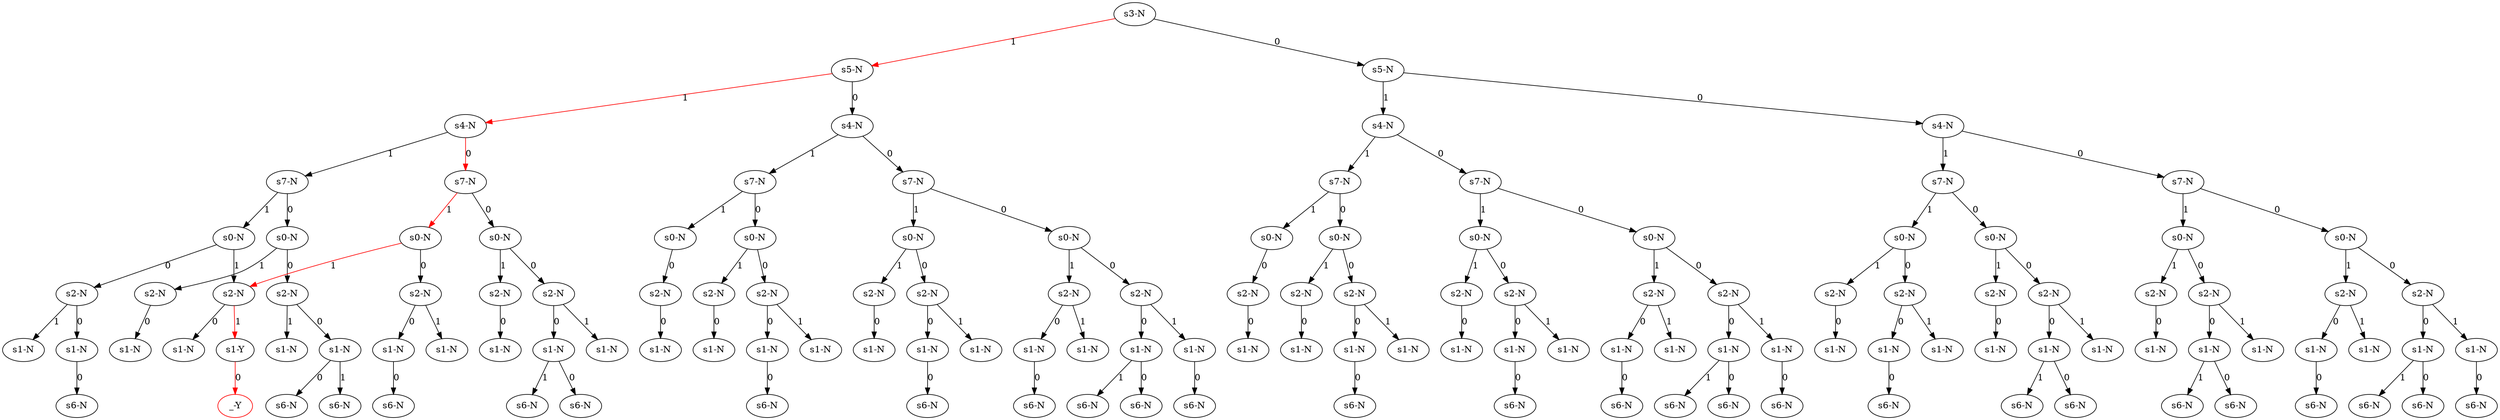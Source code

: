 strict digraph G {
  1 [ label="s3-N" ];
  2 [ label="s5-N" ];
  3 [ label="s4-N" ];
  4 [ label="s7-N" ];
  5 [ label="s0-N" ];
  6 [ label="s2-N" ];
  7 [ label="s1-Y" ];
  8 [ color="red" label="_-Y" ];
  9 [ label="s1-N" ];
  10 [ label="s2-N" ];
  11 [ label="s1-N" ];
  12 [ label="s1-N" ];
  13 [ label="s6-N" ];
  14 [ label="s0-N" ];
  15 [ label="s2-N" ];
  16 [ label="s1-N" ];
  17 [ label="s2-N" ];
  18 [ label="s1-N" ];
  19 [ label="s1-N" ];
  20 [ label="s6-N" ];
  21 [ label="s6-N" ];
  22 [ label="s7-N" ];
  23 [ label="s0-N" ];
  24 [ label="s2-N" ];
  25 [ label="s1-N" ];
  26 [ label="s1-N" ];
  27 [ label="s6-N" ];
  28 [ label="s0-N" ];
  29 [ label="s2-N" ];
  30 [ label="s1-N" ];
  31 [ label="s2-N" ];
  32 [ label="s1-N" ];
  33 [ label="s1-N" ];
  34 [ label="s6-N" ];
  35 [ label="s6-N" ];
  36 [ label="s4-N" ];
  37 [ label="s7-N" ];
  38 [ label="s0-N" ];
  39 [ label="s2-N" ];
  40 [ label="s1-N" ];
  41 [ label="s0-N" ];
  42 [ label="s2-N" ];
  43 [ label="s1-N" ];
  44 [ label="s2-N" ];
  45 [ label="s1-N" ];
  46 [ label="s1-N" ];
  47 [ label="s6-N" ];
  48 [ label="s7-N" ];
  49 [ label="s0-N" ];
  50 [ label="s2-N" ];
  51 [ label="s1-N" ];
  52 [ label="s2-N" ];
  53 [ label="s1-N" ];
  54 [ label="s1-N" ];
  55 [ label="s6-N" ];
  56 [ label="s0-N" ];
  57 [ label="s2-N" ];
  58 [ label="s1-N" ];
  59 [ label="s1-N" ];
  60 [ label="s6-N" ];
  61 [ label="s2-N" ];
  62 [ label="s1-N" ];
  63 [ label="s6-N" ];
  64 [ label="s1-N" ];
  65 [ label="s6-N" ];
  66 [ label="s6-N" ];
  67 [ label="s5-N" ];
  68 [ label="s4-N" ];
  69 [ label="s7-N" ];
  70 [ label="s0-N" ];
  71 [ label="s2-N" ];
  72 [ label="s1-N" ];
  73 [ label="s0-N" ];
  74 [ label="s2-N" ];
  75 [ label="s1-N" ];
  76 [ label="s2-N" ];
  77 [ label="s1-N" ];
  78 [ label="s1-N" ];
  79 [ label="s6-N" ];
  80 [ label="s7-N" ];
  81 [ label="s0-N" ];
  82 [ label="s2-N" ];
  83 [ label="s1-N" ];
  84 [ label="s2-N" ];
  85 [ label="s1-N" ];
  86 [ label="s1-N" ];
  87 [ label="s6-N" ];
  88 [ label="s0-N" ];
  89 [ label="s2-N" ];
  90 [ label="s1-N" ];
  91 [ label="s1-N" ];
  92 [ label="s6-N" ];
  93 [ label="s2-N" ];
  94 [ label="s1-N" ];
  95 [ label="s6-N" ];
  96 [ label="s1-N" ];
  97 [ label="s6-N" ];
  98 [ label="s6-N" ];
  99 [ label="s4-N" ];
  100 [ label="s7-N" ];
  101 [ label="s0-N" ];
  102 [ label="s2-N" ];
  103 [ label="s1-N" ];
  104 [ label="s2-N" ];
  105 [ label="s1-N" ];
  106 [ label="s1-N" ];
  107 [ label="s6-N" ];
  108 [ label="s0-N" ];
  109 [ label="s2-N" ];
  110 [ label="s1-N" ];
  111 [ label="s2-N" ];
  112 [ label="s1-N" ];
  113 [ label="s1-N" ];
  114 [ label="s6-N" ];
  115 [ label="s6-N" ];
  116 [ label="s7-N" ];
  117 [ label="s0-N" ];
  118 [ label="s2-N" ];
  119 [ label="s1-N" ];
  120 [ label="s2-N" ];
  121 [ label="s1-N" ];
  122 [ label="s1-N" ];
  123 [ label="s6-N" ];
  124 [ label="s6-N" ];
  125 [ label="s0-N" ];
  126 [ label="s2-N" ];
  127 [ label="s1-N" ];
  128 [ label="s1-N" ];
  129 [ label="s6-N" ];
  130 [ label="s2-N" ];
  131 [ label="s1-N" ];
  132 [ label="s6-N" ];
  133 [ label="s1-N" ];
  134 [ label="s6-N" ];
  135 [ label="s6-N" ];
  7 -> 8 [ color="red" label="0" ];
  6 -> 7 [ color="red" label="1" ];
  6 -> 9 [ label="0" ];
  5 -> 6 [ label="1" ];
  10 -> 11 [ label="1" ];
  12 -> 13 [ label="0" ];
  10 -> 12 [ label="0" ];
  5 -> 10 [ label="0" ];
  4 -> 5 [ label="1" ];
  15 -> 16 [ label="0" ];
  14 -> 15 [ label="1" ];
  17 -> 18 [ label="1" ];
  19 -> 20 [ label="1" ];
  19 -> 21 [ label="0" ];
  17 -> 19 [ label="0" ];
  14 -> 17 [ label="0" ];
  4 -> 14 [ label="0" ];
  3 -> 4 [ label="1" ];
  23 -> 6 [ color="red" label="1" ];
  24 -> 25 [ label="1" ];
  26 -> 27 [ label="0" ];
  24 -> 26 [ label="0" ];
  23 -> 24 [ label="0" ];
  22 -> 23 [ color="red" label="1" ];
  29 -> 30 [ label="0" ];
  28 -> 29 [ label="1" ];
  31 -> 32 [ label="1" ];
  33 -> 34 [ label="1" ];
  33 -> 35 [ label="0" ];
  31 -> 33 [ label="0" ];
  28 -> 31 [ label="0" ];
  22 -> 28 [ label="0" ];
  3 -> 22 [ color="red" label="0" ];
  2 -> 3 [ color="red" label="1" ];
  39 -> 40 [ label="0" ];
  38 -> 39 [ label="0" ];
  37 -> 38 [ label="1" ];
  42 -> 43 [ label="0" ];
  41 -> 42 [ label="1" ];
  44 -> 45 [ label="1" ];
  46 -> 47 [ label="0" ];
  44 -> 46 [ label="0" ];
  41 -> 44 [ label="0" ];
  37 -> 41 [ label="0" ];
  36 -> 37 [ label="1" ];
  50 -> 51 [ label="0" ];
  49 -> 50 [ label="1" ];
  52 -> 53 [ label="1" ];
  54 -> 55 [ label="0" ];
  52 -> 54 [ label="0" ];
  49 -> 52 [ label="0" ];
  48 -> 49 [ label="1" ];
  57 -> 58 [ label="1" ];
  59 -> 60 [ label="0" ];
  57 -> 59 [ label="0" ];
  56 -> 57 [ label="1" ];
  62 -> 63 [ label="0" ];
  61 -> 62 [ label="1" ];
  64 -> 65 [ label="1" ];
  64 -> 66 [ label="0" ];
  61 -> 64 [ label="0" ];
  56 -> 61 [ label="0" ];
  48 -> 56 [ label="0" ];
  36 -> 48 [ label="0" ];
  2 -> 36 [ label="0" ];
  1 -> 2 [ color="red" label="1" ];
  71 -> 72 [ label="0" ];
  70 -> 71 [ label="0" ];
  69 -> 70 [ label="1" ];
  74 -> 75 [ label="0" ];
  73 -> 74 [ label="1" ];
  76 -> 77 [ label="1" ];
  78 -> 79 [ label="0" ];
  76 -> 78 [ label="0" ];
  73 -> 76 [ label="0" ];
  69 -> 73 [ label="0" ];
  68 -> 69 [ label="1" ];
  82 -> 83 [ label="0" ];
  81 -> 82 [ label="1" ];
  84 -> 85 [ label="1" ];
  86 -> 87 [ label="0" ];
  84 -> 86 [ label="0" ];
  81 -> 84 [ label="0" ];
  80 -> 81 [ label="1" ];
  89 -> 90 [ label="1" ];
  91 -> 92 [ label="0" ];
  89 -> 91 [ label="0" ];
  88 -> 89 [ label="1" ];
  94 -> 95 [ label="0" ];
  93 -> 94 [ label="1" ];
  96 -> 97 [ label="1" ];
  96 -> 98 [ label="0" ];
  93 -> 96 [ label="0" ];
  88 -> 93 [ label="0" ];
  80 -> 88 [ label="0" ];
  68 -> 80 [ label="0" ];
  67 -> 68 [ label="1" ];
  102 -> 103 [ label="0" ];
  101 -> 102 [ label="1" ];
  104 -> 105 [ label="1" ];
  106 -> 107 [ label="0" ];
  104 -> 106 [ label="0" ];
  101 -> 104 [ label="0" ];
  100 -> 101 [ label="1" ];
  109 -> 110 [ label="0" ];
  108 -> 109 [ label="1" ];
  111 -> 112 [ label="1" ];
  113 -> 114 [ label="1" ];
  113 -> 115 [ label="0" ];
  111 -> 113 [ label="0" ];
  108 -> 111 [ label="0" ];
  100 -> 108 [ label="0" ];
  99 -> 100 [ label="1" ];
  118 -> 119 [ label="0" ];
  117 -> 118 [ label="1" ];
  120 -> 121 [ label="1" ];
  122 -> 123 [ label="1" ];
  122 -> 124 [ label="0" ];
  120 -> 122 [ label="0" ];
  117 -> 120 [ label="0" ];
  116 -> 117 [ label="1" ];
  126 -> 127 [ label="1" ];
  128 -> 129 [ label="0" ];
  126 -> 128 [ label="0" ];
  125 -> 126 [ label="1" ];
  131 -> 132 [ label="0" ];
  130 -> 131 [ label="1" ];
  133 -> 134 [ label="1" ];
  133 -> 135 [ label="0" ];
  130 -> 133 [ label="0" ];
  125 -> 130 [ label="0" ];
  116 -> 125 [ label="0" ];
  99 -> 116 [ label="0" ];
  67 -> 99 [ label="0" ];
  1 -> 67 [ label="0" ];
}
